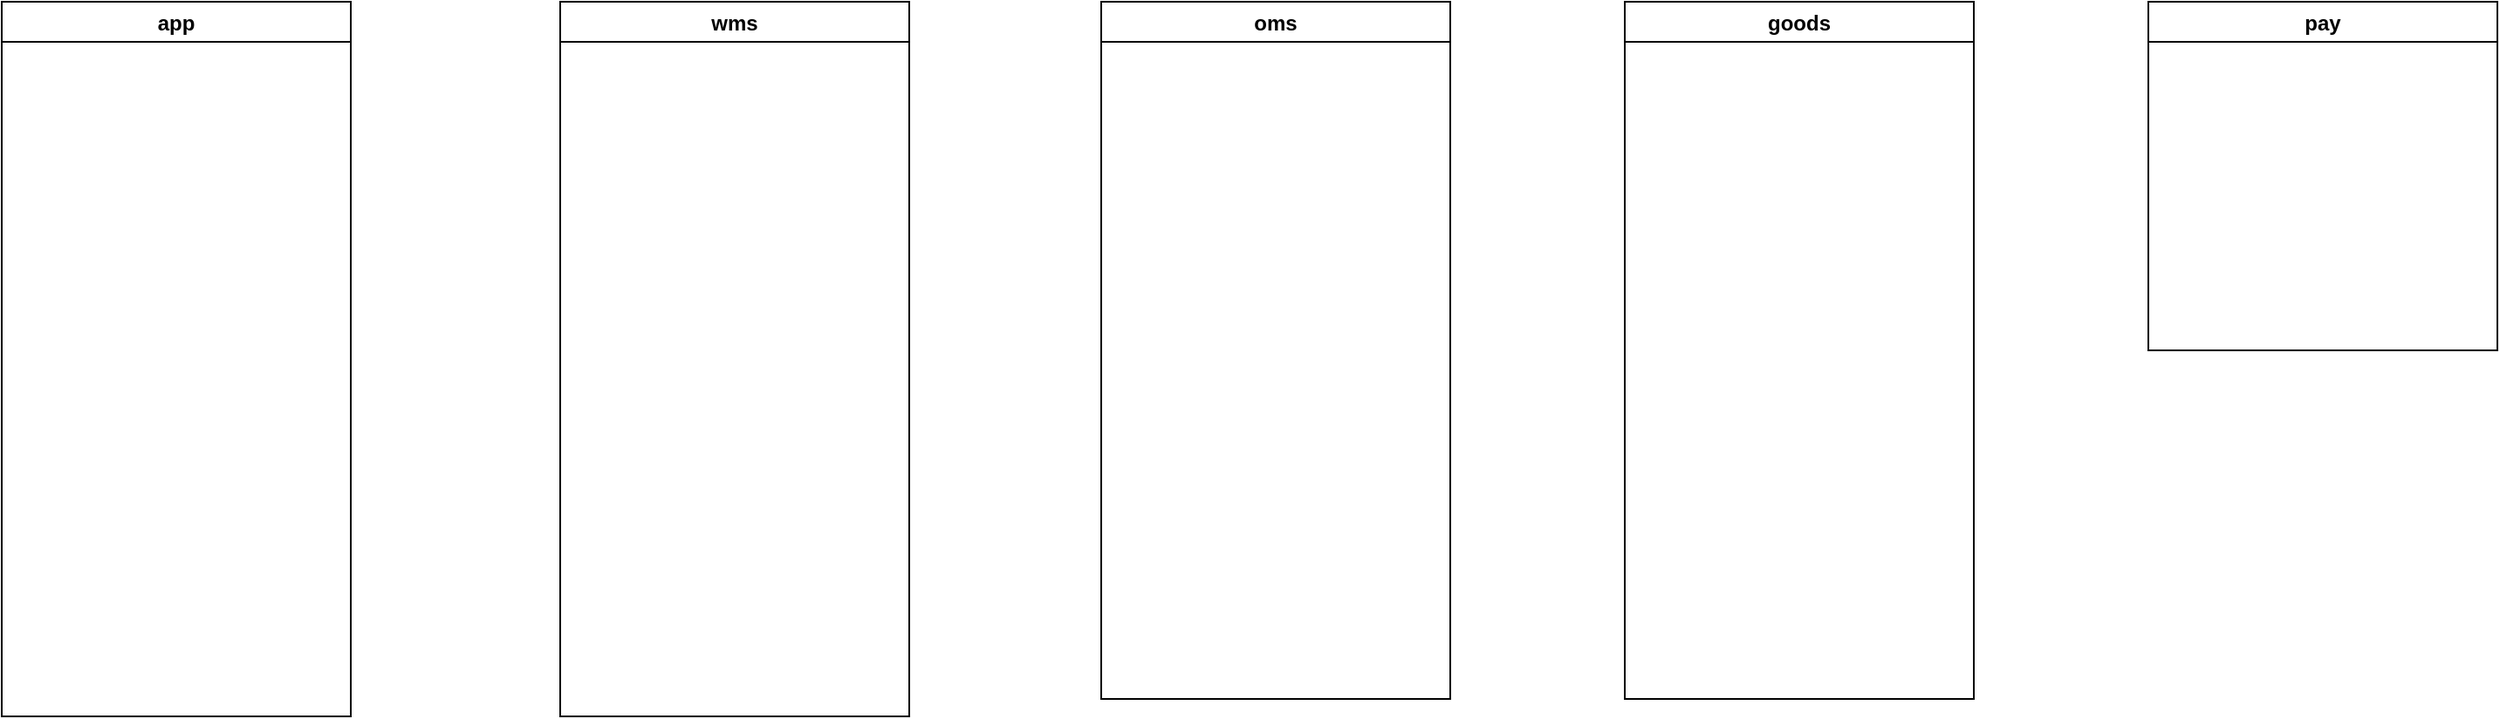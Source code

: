 <mxfile version="22.1.7" type="github">
  <diagram name="第 1 页" id="bHZ9tbYM5ysoylyOXRkc">
    <mxGraphModel dx="1050" dy="542" grid="1" gridSize="10" guides="1" tooltips="1" connect="1" arrows="1" fold="1" page="1" pageScale="1" pageWidth="827" pageHeight="1169" math="0" shadow="0">
      <root>
        <mxCell id="0" />
        <mxCell id="1" parent="0" />
        <mxCell id="zcLDfy7w5oOfBzAk3oKw-13" value="app" style="swimlane;startSize=23;" vertex="1" parent="1">
          <mxGeometry x="50" y="160" width="200" height="410" as="geometry">
            <mxRectangle x="50" y="160" width="100" height="30" as="alternateBounds" />
          </mxGeometry>
        </mxCell>
        <mxCell id="zcLDfy7w5oOfBzAk3oKw-14" value="wms" style="swimlane;" vertex="1" parent="1">
          <mxGeometry x="370" y="160" width="200" height="410" as="geometry" />
        </mxCell>
        <mxCell id="zcLDfy7w5oOfBzAk3oKw-15" value="oms" style="swimlane;" vertex="1" parent="1">
          <mxGeometry x="680" y="160" width="200" height="400" as="geometry" />
        </mxCell>
        <mxCell id="zcLDfy7w5oOfBzAk3oKw-16" value="goods" style="swimlane;" vertex="1" parent="1">
          <mxGeometry x="980" y="160" width="200" height="400" as="geometry" />
        </mxCell>
        <mxCell id="zcLDfy7w5oOfBzAk3oKw-17" value="pay" style="swimlane;startSize=23;" vertex="1" parent="1">
          <mxGeometry x="1280" y="160" width="200" height="200" as="geometry" />
        </mxCell>
      </root>
    </mxGraphModel>
  </diagram>
</mxfile>
